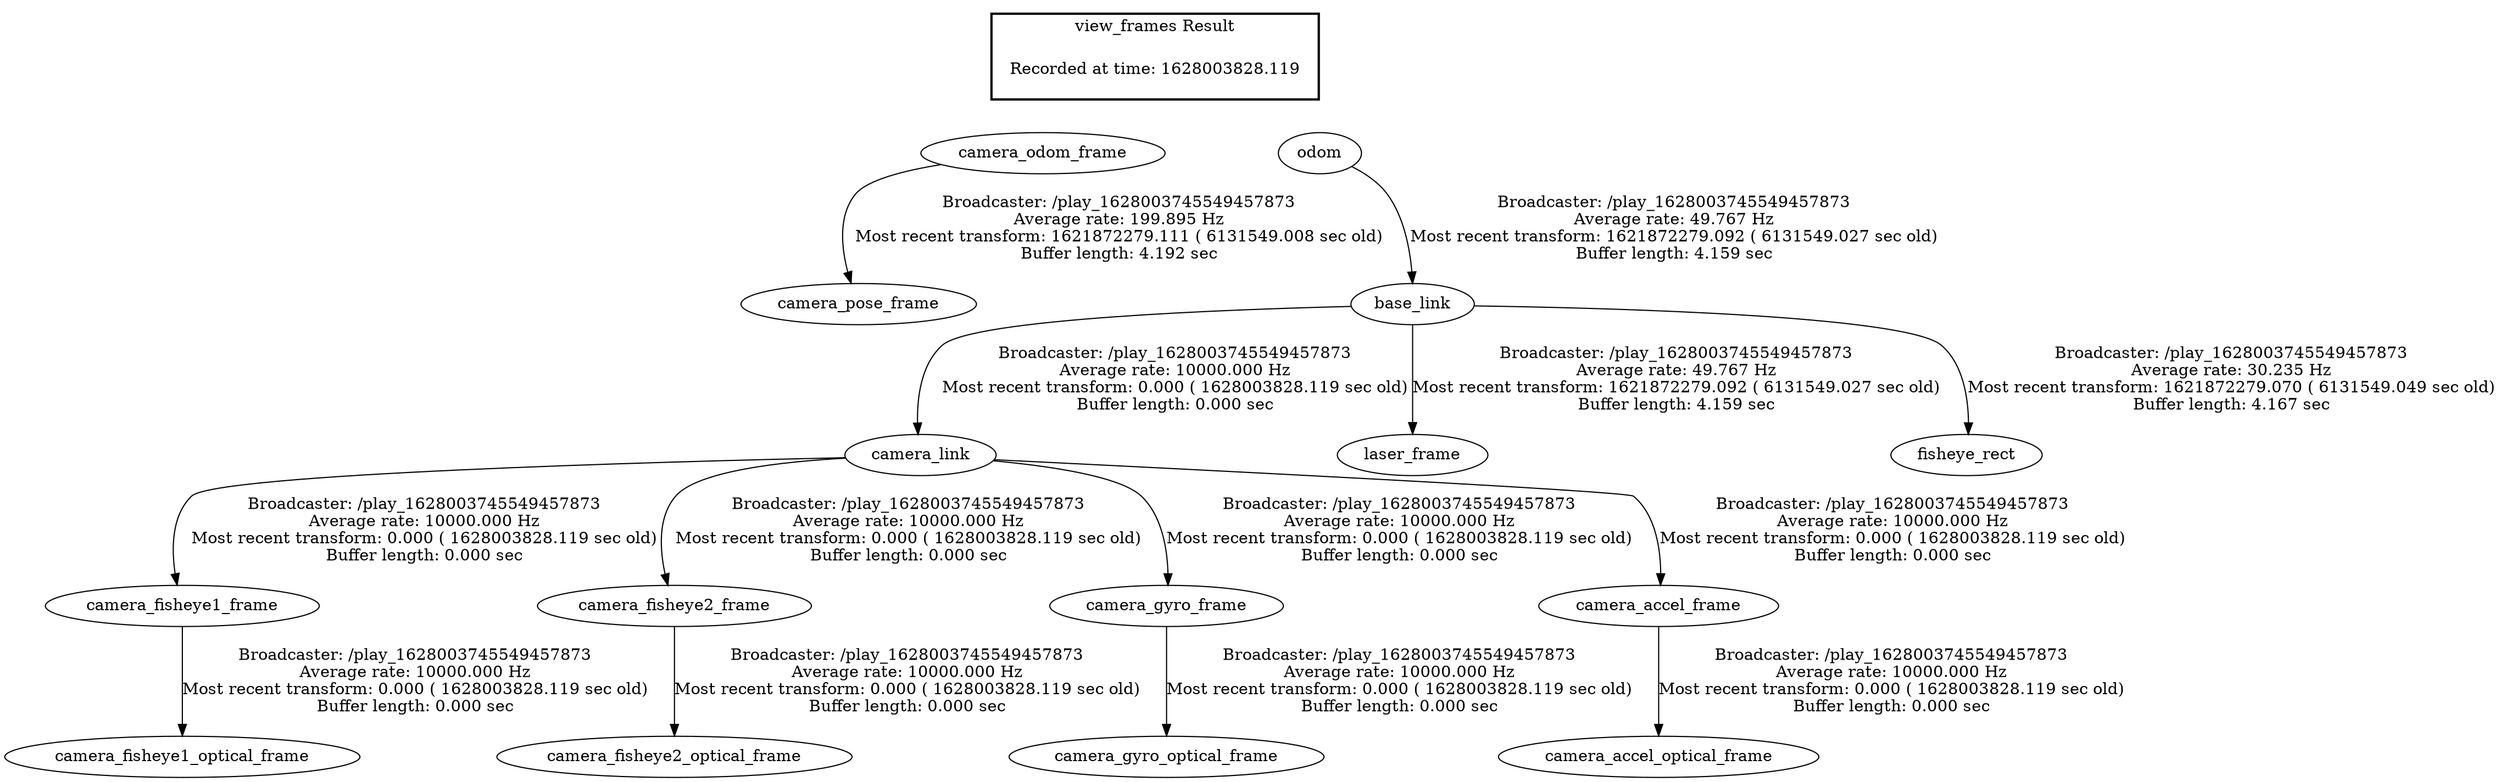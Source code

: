 digraph G {
"camera_link" -> "camera_fisheye1_frame"[label="Broadcaster: /play_1628003745549457873\nAverage rate: 10000.000 Hz\nMost recent transform: 0.000 ( 1628003828.119 sec old)\nBuffer length: 0.000 sec\n"];
"base_link" -> "camera_link"[label="Broadcaster: /play_1628003745549457873\nAverage rate: 10000.000 Hz\nMost recent transform: 0.000 ( 1628003828.119 sec old)\nBuffer length: 0.000 sec\n"];
"camera_fisheye1_frame" -> "camera_fisheye1_optical_frame"[label="Broadcaster: /play_1628003745549457873\nAverage rate: 10000.000 Hz\nMost recent transform: 0.000 ( 1628003828.119 sec old)\nBuffer length: 0.000 sec\n"];
"camera_link" -> "camera_fisheye2_frame"[label="Broadcaster: /play_1628003745549457873\nAverage rate: 10000.000 Hz\nMost recent transform: 0.000 ( 1628003828.119 sec old)\nBuffer length: 0.000 sec\n"];
"camera_fisheye2_frame" -> "camera_fisheye2_optical_frame"[label="Broadcaster: /play_1628003745549457873\nAverage rate: 10000.000 Hz\nMost recent transform: 0.000 ( 1628003828.119 sec old)\nBuffer length: 0.000 sec\n"];
"camera_link" -> "camera_gyro_frame"[label="Broadcaster: /play_1628003745549457873\nAverage rate: 10000.000 Hz\nMost recent transform: 0.000 ( 1628003828.119 sec old)\nBuffer length: 0.000 sec\n"];
"camera_gyro_frame" -> "camera_gyro_optical_frame"[label="Broadcaster: /play_1628003745549457873\nAverage rate: 10000.000 Hz\nMost recent transform: 0.000 ( 1628003828.119 sec old)\nBuffer length: 0.000 sec\n"];
"camera_link" -> "camera_accel_frame"[label="Broadcaster: /play_1628003745549457873\nAverage rate: 10000.000 Hz\nMost recent transform: 0.000 ( 1628003828.119 sec old)\nBuffer length: 0.000 sec\n"];
"camera_accel_frame" -> "camera_accel_optical_frame"[label="Broadcaster: /play_1628003745549457873\nAverage rate: 10000.000 Hz\nMost recent transform: 0.000 ( 1628003828.119 sec old)\nBuffer length: 0.000 sec\n"];
"camera_odom_frame" -> "camera_pose_frame"[label="Broadcaster: /play_1628003745549457873\nAverage rate: 199.895 Hz\nMost recent transform: 1621872279.111 ( 6131549.008 sec old)\nBuffer length: 4.192 sec\n"];
"odom" -> "base_link"[label="Broadcaster: /play_1628003745549457873\nAverage rate: 49.767 Hz\nMost recent transform: 1621872279.092 ( 6131549.027 sec old)\nBuffer length: 4.159 sec\n"];
"base_link" -> "laser_frame"[label="Broadcaster: /play_1628003745549457873\nAverage rate: 49.767 Hz\nMost recent transform: 1621872279.092 ( 6131549.027 sec old)\nBuffer length: 4.159 sec\n"];
"base_link" -> "fisheye_rect"[label="Broadcaster: /play_1628003745549457873\nAverage rate: 30.235 Hz\nMost recent transform: 1621872279.070 ( 6131549.049 sec old)\nBuffer length: 4.167 sec\n"];
edge [style=invis];
 subgraph cluster_legend { style=bold; color=black; label ="view_frames Result";
"Recorded at time: 1628003828.119"[ shape=plaintext ] ;
 }->"camera_odom_frame";
edge [style=invis];
 subgraph cluster_legend { style=bold; color=black; label ="view_frames Result";
"Recorded at time: 1628003828.119"[ shape=plaintext ] ;
 }->"odom";
}